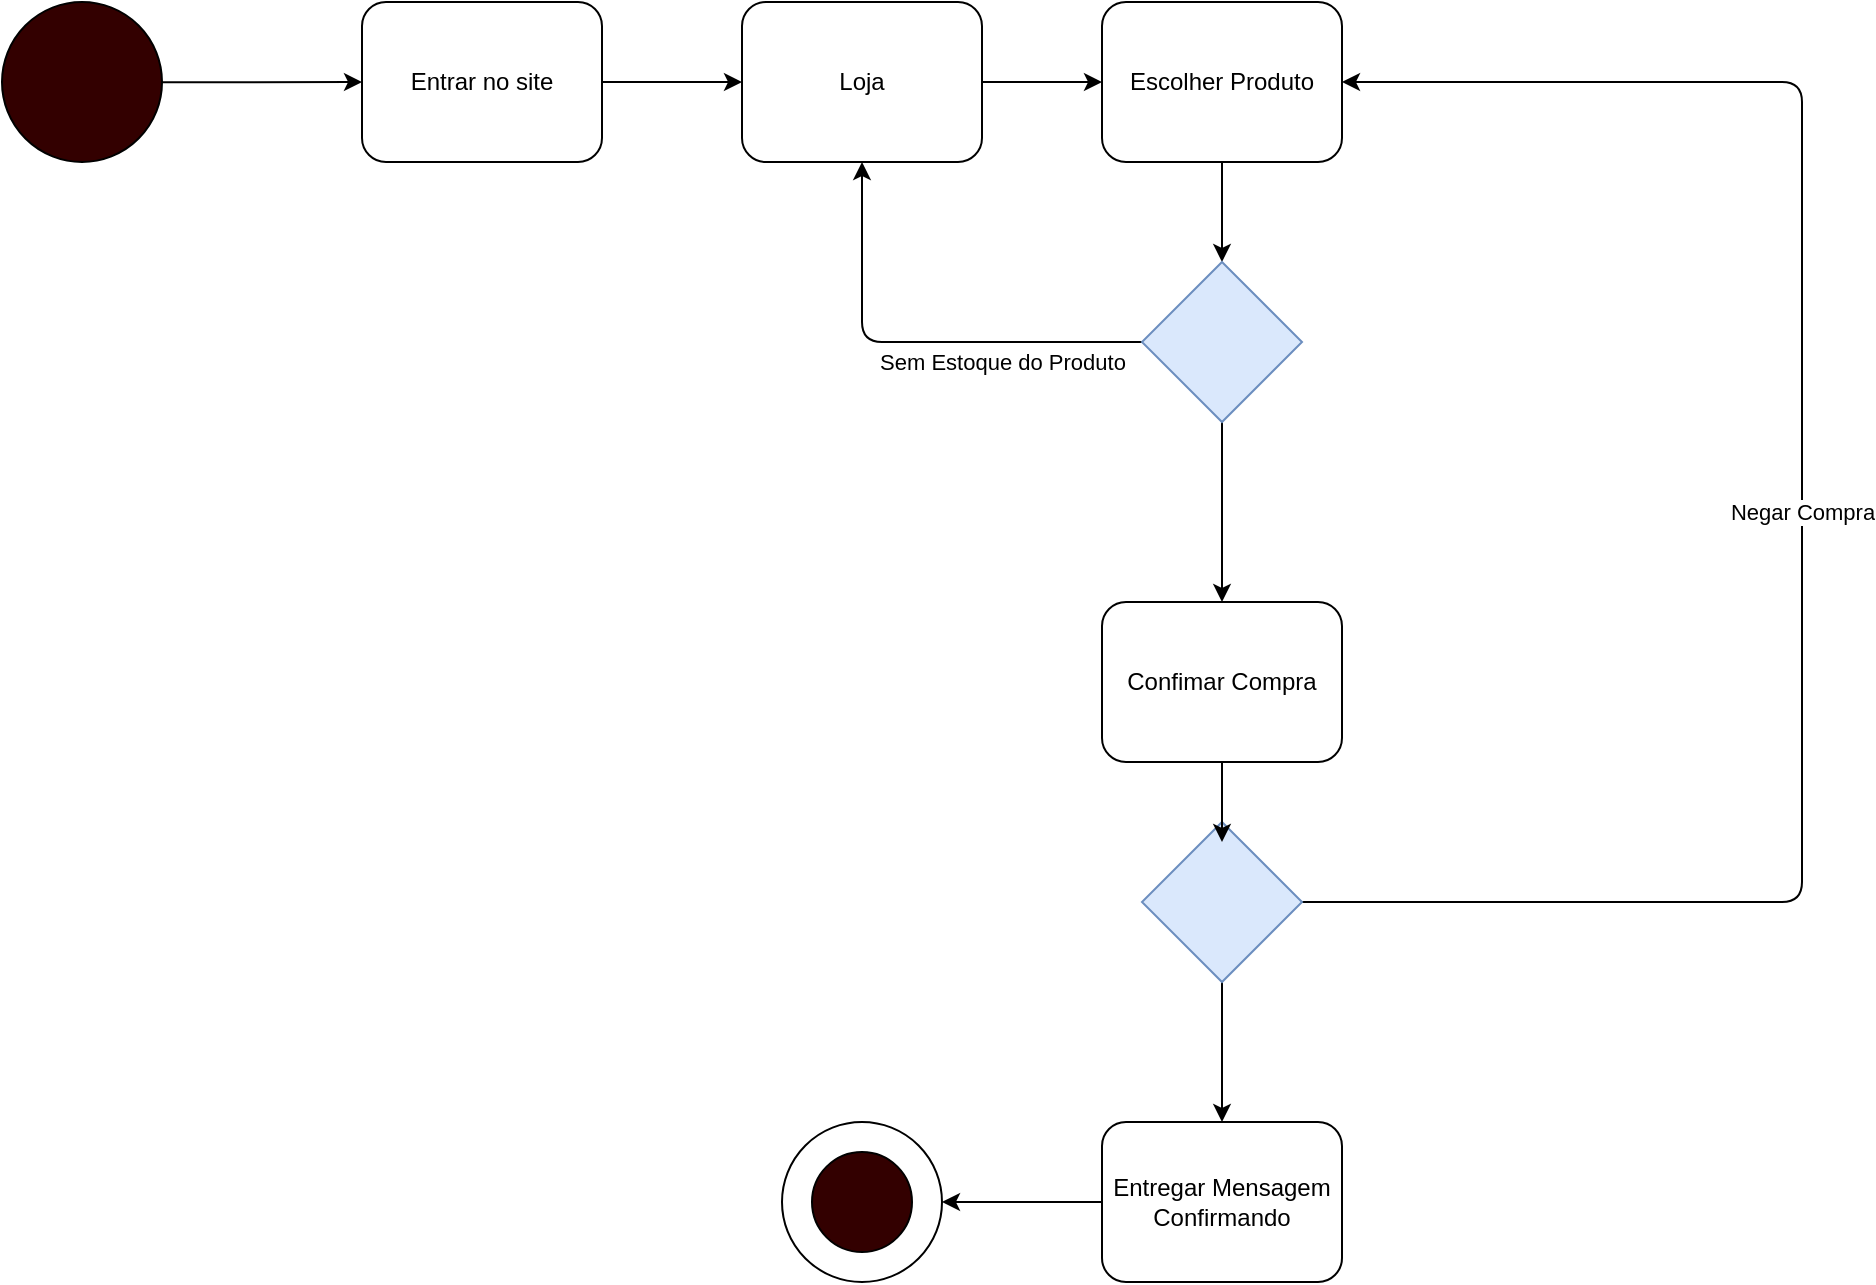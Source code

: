 <mxfile>
    <diagram id="s3jhCXAhvVW43pXUUosO" name="Page-1">
        <mxGraphModel dx="1086" dy="779" grid="1" gridSize="10" guides="1" tooltips="1" connect="1" arrows="1" fold="1" page="1" pageScale="1" pageWidth="850" pageHeight="1100" math="0" shadow="0">
            <root>
                <mxCell id="0"/>
                <mxCell id="1" parent="0"/>
                <mxCell id="11" style="edgeStyle=none;html=1;entryX=0;entryY=0.5;entryDx=0;entryDy=0;" edge="1" parent="1" source="2" target="3">
                    <mxGeometry relative="1" as="geometry"/>
                </mxCell>
                <mxCell id="2" value="" style="ellipse;whiteSpace=wrap;html=1;aspect=fixed;fillColor=#330000;" vertex="1" parent="1">
                    <mxGeometry x="110" y="240" width="80" height="80" as="geometry"/>
                </mxCell>
                <mxCell id="12" style="edgeStyle=none;html=1;" edge="1" parent="1" source="3" target="9">
                    <mxGeometry relative="1" as="geometry"/>
                </mxCell>
                <mxCell id="3" value="Entrar no site" style="rounded=1;whiteSpace=wrap;html=1;" vertex="1" parent="1">
                    <mxGeometry x="290" y="240" width="120" height="80" as="geometry"/>
                </mxCell>
                <mxCell id="4" value="Confimar Compra" style="rounded=1;whiteSpace=wrap;html=1;" vertex="1" parent="1">
                    <mxGeometry x="660" y="540" width="120" height="80" as="geometry"/>
                </mxCell>
                <mxCell id="15" style="edgeStyle=none;html=1;entryX=0.5;entryY=0;entryDx=0;entryDy=0;" edge="1" parent="1" source="7" target="14">
                    <mxGeometry relative="1" as="geometry"/>
                </mxCell>
                <mxCell id="7" value="Escolher Produto" style="rounded=1;whiteSpace=wrap;html=1;" vertex="1" parent="1">
                    <mxGeometry x="660" y="240" width="120" height="80" as="geometry"/>
                </mxCell>
                <mxCell id="25" style="edgeStyle=none;html=1;" edge="1" parent="1" source="8" target="26">
                    <mxGeometry relative="1" as="geometry">
                        <mxPoint x="580" y="840" as="targetPoint"/>
                    </mxGeometry>
                </mxCell>
                <mxCell id="8" value="Entregar Mensagem Confirmando" style="rounded=1;whiteSpace=wrap;html=1;" vertex="1" parent="1">
                    <mxGeometry x="660" y="800" width="120" height="80" as="geometry"/>
                </mxCell>
                <mxCell id="13" style="edgeStyle=none;html=1;" edge="1" parent="1" source="9" target="7">
                    <mxGeometry relative="1" as="geometry"/>
                </mxCell>
                <mxCell id="9" value="Loja" style="rounded=1;whiteSpace=wrap;html=1;" vertex="1" parent="1">
                    <mxGeometry x="480" y="240" width="120" height="80" as="geometry"/>
                </mxCell>
                <mxCell id="16" value="Sem Estoque do Produto" style="edgeStyle=none;html=1;entryX=0.5;entryY=1;entryDx=0;entryDy=0;" edge="1" parent="1" source="14" target="9">
                    <mxGeometry x="-0.391" y="10" relative="1" as="geometry">
                        <Array as="points">
                            <mxPoint x="540" y="410"/>
                        </Array>
                        <mxPoint as="offset"/>
                    </mxGeometry>
                </mxCell>
                <mxCell id="28" style="edgeStyle=none;html=1;entryX=0.5;entryY=0;entryDx=0;entryDy=0;" edge="1" parent="1" source="14" target="4">
                    <mxGeometry relative="1" as="geometry"/>
                </mxCell>
                <mxCell id="14" value="" style="rhombus;whiteSpace=wrap;html=1;fillColor=#dae8fc;strokeColor=#6c8ebf;" vertex="1" parent="1">
                    <mxGeometry x="680" y="370" width="80" height="80" as="geometry"/>
                </mxCell>
                <mxCell id="22" value="Negar Compra" style="edgeStyle=none;html=1;" edge="1" parent="1" source="20" target="7">
                    <mxGeometry relative="1" as="geometry">
                        <Array as="points">
                            <mxPoint x="1010" y="690"/>
                            <mxPoint x="1010" y="450"/>
                            <mxPoint x="1010" y="280"/>
                        </Array>
                    </mxGeometry>
                </mxCell>
                <mxCell id="24" style="edgeStyle=none;html=1;" edge="1" parent="1" source="20" target="8">
                    <mxGeometry relative="1" as="geometry"/>
                </mxCell>
                <mxCell id="20" value="" style="rhombus;whiteSpace=wrap;html=1;fillColor=#dae8fc;strokeColor=#6c8ebf;" vertex="1" parent="1">
                    <mxGeometry x="680" y="650" width="80" height="80" as="geometry"/>
                </mxCell>
                <mxCell id="21" style="edgeStyle=none;html=1;entryX=0.5;entryY=0.125;entryDx=0;entryDy=0;entryPerimeter=0;" edge="1" parent="1" source="4" target="20">
                    <mxGeometry relative="1" as="geometry"/>
                </mxCell>
                <mxCell id="26" value="" style="ellipse;whiteSpace=wrap;html=1;aspect=fixed;" vertex="1" parent="1">
                    <mxGeometry x="500" y="800" width="80" height="80" as="geometry"/>
                </mxCell>
                <mxCell id="27" value="" style="ellipse;whiteSpace=wrap;html=1;aspect=fixed;fillColor=#330000;" vertex="1" parent="1">
                    <mxGeometry x="515" y="815" width="50" height="50" as="geometry"/>
                </mxCell>
            </root>
        </mxGraphModel>
    </diagram>
</mxfile>